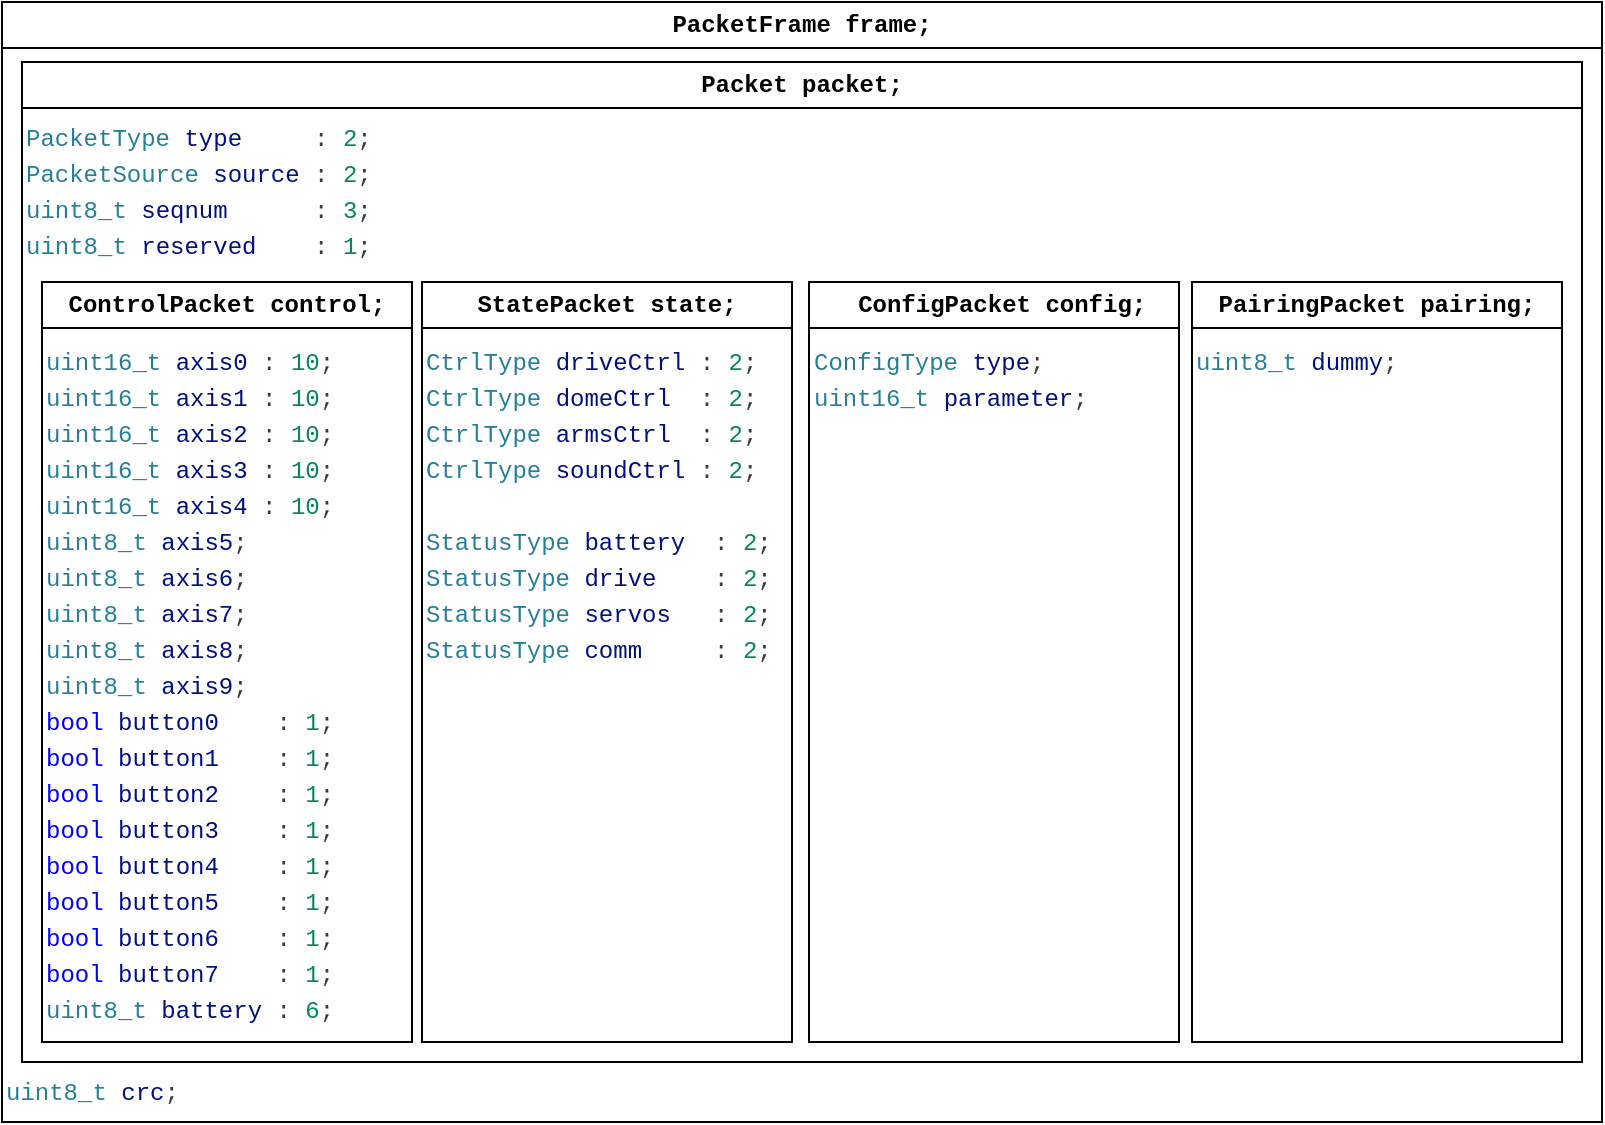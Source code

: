 <mxfile version="24.1.0" type="device">
  <diagram name="Seite-1" id="Pwz3s4yv5dByKD4ibGCL">
    <mxGraphModel dx="1026" dy="840" grid="1" gridSize="10" guides="1" tooltips="1" connect="1" arrows="1" fold="1" page="1" pageScale="1" pageWidth="827" pageHeight="1169" math="0" shadow="0">
      <root>
        <mxCell id="0" />
        <mxCell id="1" parent="0" />
        <mxCell id="Hb0Odp249pAdjkdP0iQM-40" value="PacketFrame frame;" style="swimlane;whiteSpace=wrap;html=1;fontFamily=Courier New;" vertex="1" parent="1">
          <mxGeometry x="10" y="610" width="800" height="560" as="geometry" />
        </mxCell>
        <mxCell id="Hb0Odp249pAdjkdP0iQM-51" value="Packet packet;" style="swimlane;whiteSpace=wrap;html=1;fontFamily=Courier New;" vertex="1" parent="Hb0Odp249pAdjkdP0iQM-40">
          <mxGeometry x="10" y="30" width="780" height="500" as="geometry" />
        </mxCell>
        <mxCell id="Hb0Odp249pAdjkdP0iQM-52" value="&lt;div style=&quot;color: rgb(59, 59, 59); background-color: rgb(255, 255, 255); font-family: Menlo, Monaco, &amp;quot;Courier New&amp;quot;, monospace; line-height: 18px; white-space: pre;&quot;&gt;&lt;div&gt;&lt;span style=&quot;color: #267f99;&quot;&gt;PacketType&lt;/span&gt; &lt;span style=&quot;color: #001080;&quot;&gt;type&lt;/span&gt;     : &lt;span style=&quot;color: #098658;&quot;&gt;2&lt;/span&gt;;&lt;/div&gt;&lt;div&gt;&lt;span style=&quot;color: #267f99;&quot;&gt;PacketSource&lt;/span&gt; &lt;span style=&quot;color: #001080;&quot;&gt;source&lt;/span&gt; : &lt;span style=&quot;color: #098658;&quot;&gt;2&lt;/span&gt;;&lt;/div&gt;&lt;div&gt;&lt;span style=&quot;color: #267f99;&quot;&gt;uint8_t&lt;/span&gt; &lt;span style=&quot;color: #001080;&quot;&gt;seqnum&lt;/span&gt;      : &lt;span style=&quot;color: #098658;&quot;&gt;3&lt;/span&gt;;&lt;/div&gt;&lt;div&gt;&lt;span style=&quot;color: #267f99;&quot;&gt;uint8_t&lt;/span&gt; &lt;span style=&quot;color: #001080;&quot;&gt;reserved&lt;/span&gt;    : &lt;span style=&quot;color: #098658;&quot;&gt;1&lt;/span&gt;;&lt;/div&gt;&lt;/div&gt;" style="text;html=1;align=left;verticalAlign=middle;whiteSpace=wrap;rounded=0;fontFamily=Courier New;" vertex="1" parent="Hb0Odp249pAdjkdP0iQM-51">
          <mxGeometry y="20" width="210" height="90" as="geometry" />
        </mxCell>
        <mxCell id="Hb0Odp249pAdjkdP0iQM-53" value="ControlPacket control;" style="swimlane;whiteSpace=wrap;html=1;fontFamily=Courier New;startSize=23;" vertex="1" parent="Hb0Odp249pAdjkdP0iQM-51">
          <mxGeometry x="10" y="110" width="185" height="380" as="geometry" />
        </mxCell>
        <mxCell id="Hb0Odp249pAdjkdP0iQM-54" value="&lt;div style=&quot;color: rgb(59, 59, 59); background-color: rgb(255, 255, 255); font-family: Menlo, Monaco, &amp;quot;Courier New&amp;quot;, monospace; line-height: 18px; white-space: pre;&quot;&gt;&lt;div&gt;&lt;span style=&quot;color: #267f99;&quot;&gt;uint16_t&lt;/span&gt; &lt;span style=&quot;color: #001080;&quot;&gt;axis0&lt;/span&gt; : &lt;span style=&quot;color: #098658;&quot;&gt;10&lt;/span&gt;;&lt;/div&gt;&lt;div&gt;&lt;span style=&quot;color: #267f99;&quot;&gt;uint16_t&lt;/span&gt; &lt;span style=&quot;color: #001080;&quot;&gt;axis1&lt;/span&gt; : &lt;span style=&quot;color: #098658;&quot;&gt;10&lt;/span&gt;;&lt;/div&gt;&lt;div&gt;&lt;span style=&quot;color: #267f99;&quot;&gt;uint16_t&lt;/span&gt; &lt;span style=&quot;color: #001080;&quot;&gt;axis2&lt;/span&gt; : &lt;span style=&quot;color: #098658;&quot;&gt;10&lt;/span&gt;;&lt;/div&gt;&lt;div&gt;&lt;span style=&quot;color: #267f99;&quot;&gt;uint16_t&lt;/span&gt; &lt;span style=&quot;color: #001080;&quot;&gt;axis3&lt;/span&gt; : &lt;span style=&quot;color: #098658;&quot;&gt;10&lt;/span&gt;;&lt;/div&gt;&lt;div&gt;&lt;span style=&quot;color: #267f99;&quot;&gt;uint16_t&lt;/span&gt; &lt;span style=&quot;color: #001080;&quot;&gt;axis4&lt;/span&gt; : &lt;span style=&quot;color: #098658;&quot;&gt;10&lt;/span&gt;;&lt;/div&gt;&lt;div&gt;&lt;span style=&quot;color: #267f99;&quot;&gt;uint8_t&lt;/span&gt; &lt;span style=&quot;color: #001080;&quot;&gt;axis5&lt;/span&gt;;&lt;/div&gt;&lt;div&gt;&lt;span style=&quot;color: #267f99;&quot;&gt;uint8_t&lt;/span&gt; &lt;span style=&quot;color: #001080;&quot;&gt;axis6&lt;/span&gt;;&lt;/div&gt;&lt;div&gt;&lt;span style=&quot;color: #267f99;&quot;&gt;uint8_t&lt;/span&gt; &lt;span style=&quot;color: #001080;&quot;&gt;axis7&lt;/span&gt;;&lt;/div&gt;&lt;div&gt;&lt;span style=&quot;color: #267f99;&quot;&gt;uint8_t&lt;/span&gt; &lt;span style=&quot;color: #001080;&quot;&gt;axis8&lt;/span&gt;;&lt;/div&gt;&lt;div&gt;&lt;span style=&quot;color: #267f99;&quot;&gt;uint8_t&lt;/span&gt; &lt;span style=&quot;color: #001080;&quot;&gt;axis9&lt;/span&gt;;&lt;/div&gt;&lt;div&gt;&lt;span style=&quot;color: #0000ff;&quot;&gt;bool&lt;/span&gt; &lt;span style=&quot;color: #001080;&quot;&gt;button0&lt;/span&gt;    : &lt;span style=&quot;color: #098658;&quot;&gt;1&lt;/span&gt;;&lt;/div&gt;&lt;div&gt;&lt;span style=&quot;color: #0000ff;&quot;&gt;bool&lt;/span&gt; &lt;span style=&quot;color: #001080;&quot;&gt;button1&lt;/span&gt;    : &lt;span style=&quot;color: #098658;&quot;&gt;1&lt;/span&gt;;&lt;/div&gt;&lt;div&gt;&lt;span style=&quot;color: #0000ff;&quot;&gt;bool&lt;/span&gt; &lt;span style=&quot;color: #001080;&quot;&gt;button2&lt;/span&gt;    : &lt;span style=&quot;color: #098658;&quot;&gt;1&lt;/span&gt;;&lt;/div&gt;&lt;div&gt;&lt;span style=&quot;color: #0000ff;&quot;&gt;bool&lt;/span&gt; &lt;span style=&quot;color: #001080;&quot;&gt;button3&lt;/span&gt;    : &lt;span style=&quot;color: #098658;&quot;&gt;1&lt;/span&gt;;&lt;/div&gt;&lt;div&gt;&lt;span style=&quot;color: #0000ff;&quot;&gt;bool&lt;/span&gt; &lt;span style=&quot;color: #001080;&quot;&gt;button4&lt;/span&gt;    : &lt;span style=&quot;color: #098658;&quot;&gt;1&lt;/span&gt;;&lt;/div&gt;&lt;div&gt;&lt;span style=&quot;color: #0000ff;&quot;&gt;bool&lt;/span&gt; &lt;span style=&quot;color: #001080;&quot;&gt;button5&lt;/span&gt;    : &lt;span style=&quot;color: #098658;&quot;&gt;1&lt;/span&gt;;&lt;/div&gt;&lt;div&gt;&lt;span style=&quot;color: #0000ff;&quot;&gt;bool&lt;/span&gt; &lt;span style=&quot;color: #001080;&quot;&gt;button6&lt;/span&gt;    : &lt;span style=&quot;color: #098658;&quot;&gt;1&lt;/span&gt;;&lt;/div&gt;&lt;div&gt;&lt;span style=&quot;color: #0000ff;&quot;&gt;bool&lt;/span&gt; &lt;span style=&quot;color: #001080;&quot;&gt;button7&lt;/span&gt;    : &lt;span style=&quot;color: #098658;&quot;&gt;1&lt;/span&gt;;&lt;/div&gt;&lt;div&gt;&lt;span style=&quot;color: #267f99;&quot;&gt;uint8_t&lt;/span&gt; &lt;span style=&quot;color: #001080;&quot;&gt;battery&lt;/span&gt; : &lt;span style=&quot;color: #098658;&quot;&gt;6&lt;/span&gt;;&lt;/div&gt;&lt;/div&gt;" style="text;html=1;align=left;verticalAlign=top;whiteSpace=wrap;rounded=0;fontFamily=Courier New;" vertex="1" parent="Hb0Odp249pAdjkdP0iQM-53">
          <mxGeometry y="25" width="170" height="355" as="geometry" />
        </mxCell>
        <mxCell id="Hb0Odp249pAdjkdP0iQM-55" value="StatePacket state;" style="swimlane;whiteSpace=wrap;html=1;fontFamily=Courier New;startSize=23;" vertex="1" parent="Hb0Odp249pAdjkdP0iQM-51">
          <mxGeometry x="200" y="110" width="185" height="380" as="geometry" />
        </mxCell>
        <mxCell id="Hb0Odp249pAdjkdP0iQM-56" value="&amp;nbsp;ConfigPacket config;" style="swimlane;whiteSpace=wrap;html=1;fontFamily=Courier New;startSize=23;" vertex="1" parent="Hb0Odp249pAdjkdP0iQM-51">
          <mxGeometry x="393.5" y="110" width="185" height="380" as="geometry" />
        </mxCell>
        <mxCell id="Hb0Odp249pAdjkdP0iQM-57" value="&lt;div style=&quot;color: rgb(59, 59, 59); background-color: rgb(255, 255, 255); font-family: Menlo, Monaco, &amp;quot;Courier New&amp;quot;, monospace; line-height: 18px; white-space: pre;&quot;&gt;&lt;div style=&quot;line-height: 18px;&quot;&gt;&lt;div&gt;&lt;span style=&quot;color: #267f99;&quot;&gt;ConfigType&lt;/span&gt; &lt;span style=&quot;color: #001080;&quot;&gt;type&lt;/span&gt;;&lt;/div&gt;&lt;div&gt;&lt;div style=&quot;line-height: 18px;&quot;&gt;&lt;span style=&quot;color: #267f99;&quot;&gt;uint16_t&lt;/span&gt; &lt;span style=&quot;color: #001080;&quot;&gt;parameter&lt;/span&gt;;&lt;/div&gt;&lt;/div&gt;&lt;div&gt;&lt;/div&gt;&lt;/div&gt;&lt;/div&gt;" style="text;html=1;align=left;verticalAlign=top;whiteSpace=wrap;rounded=0;fontFamily=Courier New;" vertex="1" parent="Hb0Odp249pAdjkdP0iQM-56">
          <mxGeometry y="25" width="170" height="35" as="geometry" />
        </mxCell>
        <mxCell id="Hb0Odp249pAdjkdP0iQM-58" value="PairingPacket pairing;" style="swimlane;whiteSpace=wrap;html=1;fontFamily=Courier New;startSize=23;" vertex="1" parent="Hb0Odp249pAdjkdP0iQM-51">
          <mxGeometry x="585" y="110" width="185" height="380" as="geometry" />
        </mxCell>
        <mxCell id="Hb0Odp249pAdjkdP0iQM-59" value="&lt;div style=&quot;color: rgb(59, 59, 59); background-color: rgb(255, 255, 255); font-family: Menlo, Monaco, &amp;quot;Courier New&amp;quot;, monospace; line-height: 18px; white-space: pre;&quot;&gt;&lt;div style=&quot;line-height: 18px;&quot;&gt;&lt;div&gt;&lt;span style=&quot;color: #267f99;&quot;&gt;uint8_t&lt;/span&gt; &lt;span style=&quot;color: #001080;&quot;&gt;dummy&lt;/span&gt;;&lt;/div&gt;&lt;div&gt;&lt;/div&gt;&lt;/div&gt;&lt;/div&gt;" style="text;html=1;align=left;verticalAlign=top;whiteSpace=wrap;rounded=0;fontFamily=Courier New;" vertex="1" parent="Hb0Odp249pAdjkdP0iQM-58">
          <mxGeometry y="25" width="170" height="355" as="geometry" />
        </mxCell>
        <mxCell id="Hb0Odp249pAdjkdP0iQM-60" value="&lt;div style=&quot;color: rgb(59, 59, 59); background-color: rgb(255, 255, 255); font-family: Menlo, Monaco, &amp;quot;Courier New&amp;quot;, monospace; line-height: 18px; white-space: pre;&quot;&gt;&lt;div style=&quot;line-height: 18px;&quot;&gt;&lt;div&gt;&lt;span style=&quot;color: #267f99;&quot;&gt;CtrlType&lt;/span&gt; &lt;span style=&quot;color: #001080;&quot;&gt;driveCtrl&lt;/span&gt; : &lt;span style=&quot;color: #098658;&quot;&gt;2&lt;/span&gt;;&lt;/div&gt;&lt;div&gt;&lt;span style=&quot;color: #267f99;&quot;&gt;CtrlType&lt;/span&gt; &lt;span style=&quot;color: #001080;&quot;&gt;domeCtrl&lt;/span&gt;  : &lt;span style=&quot;color: #098658;&quot;&gt;2&lt;/span&gt;;&lt;/div&gt;&lt;div&gt;&lt;span style=&quot;color: #267f99;&quot;&gt;CtrlType&lt;/span&gt; &lt;span style=&quot;color: #001080;&quot;&gt;armsCtrl&lt;/span&gt;  : &lt;span style=&quot;color: #098658;&quot;&gt;2&lt;/span&gt;;&lt;/div&gt;&lt;div&gt;&lt;span style=&quot;color: #267f99;&quot;&gt;CtrlType&lt;/span&gt; &lt;span style=&quot;color: #001080;&quot;&gt;soundCtrl&lt;/span&gt; : &lt;span style=&quot;color: #098658;&quot;&gt;2&lt;/span&gt;;&lt;/div&gt;&lt;br&gt;&lt;div&gt;&lt;span style=&quot;color: #267f99;&quot;&gt;StatusType&lt;/span&gt; &lt;span style=&quot;color: #001080;&quot;&gt;battery&lt;/span&gt;  : &lt;span style=&quot;color: #098658;&quot;&gt;2&lt;/span&gt;;&lt;/div&gt;&lt;div&gt;&lt;span style=&quot;color: #267f99;&quot;&gt;StatusType&lt;/span&gt; &lt;span style=&quot;color: #001080;&quot;&gt;drive&lt;/span&gt;    : &lt;span style=&quot;color: #098658;&quot;&gt;2&lt;/span&gt;;&lt;/div&gt;&lt;div&gt;&lt;span style=&quot;color: #267f99;&quot;&gt;StatusType&lt;/span&gt; &lt;span style=&quot;color: #001080;&quot;&gt;servos&lt;/span&gt;   : &lt;span style=&quot;color: #098658;&quot;&gt;2&lt;/span&gt;;&lt;/div&gt;&lt;div&gt;&lt;span style=&quot;color: #267f99;&quot;&gt;StatusType&lt;/span&gt; &lt;span style=&quot;color: #001080;&quot;&gt;comm&lt;/span&gt;     : &lt;span style=&quot;color: #098658;&quot;&gt;2&lt;/span&gt;;&lt;/div&gt;&lt;div&gt;&lt;/div&gt;&lt;/div&gt;&lt;/div&gt;" style="text;html=1;align=left;verticalAlign=top;whiteSpace=wrap;rounded=0;fontFamily=Courier New;" vertex="1" parent="Hb0Odp249pAdjkdP0iQM-40">
          <mxGeometry x="210" y="165" width="180" height="355" as="geometry" />
        </mxCell>
        <mxCell id="Hb0Odp249pAdjkdP0iQM-61" value="&lt;div style=&quot;color: rgb(59, 59, 59); background-color: rgb(255, 255, 255); font-family: Menlo, Monaco, &amp;quot;Courier New&amp;quot;, monospace; line-height: 18px; white-space: pre;&quot;&gt;&lt;span style=&quot;color: #267f99;&quot;&gt;uint8_t&lt;/span&gt; &lt;span style=&quot;color: #001080;&quot;&gt;crc&lt;/span&gt;;&lt;/div&gt;" style="text;html=1;align=left;verticalAlign=middle;whiteSpace=wrap;rounded=0;fontFamily=Courier New;" vertex="1" parent="Hb0Odp249pAdjkdP0iQM-40">
          <mxGeometry y="530" width="240" height="30" as="geometry" />
        </mxCell>
      </root>
    </mxGraphModel>
  </diagram>
</mxfile>
